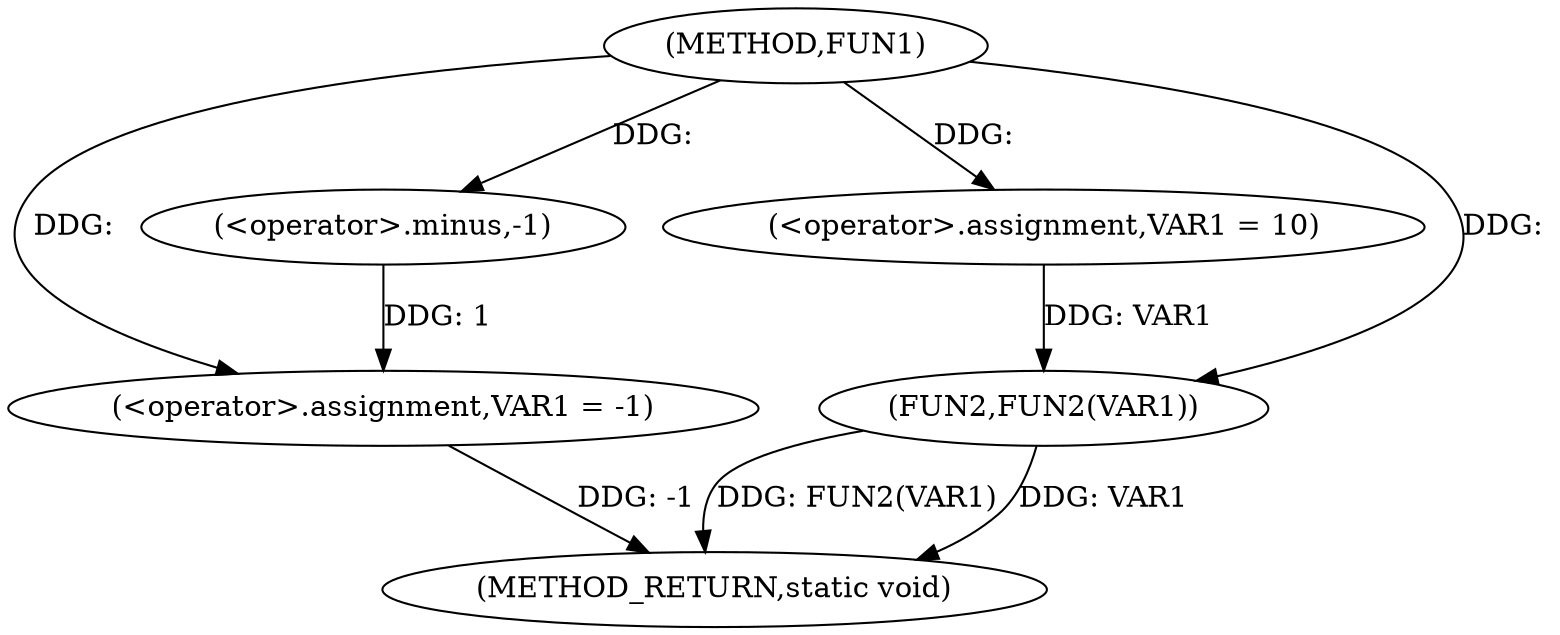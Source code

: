 digraph FUN1 {  
"1000100" [label = "(METHOD,FUN1)" ]
"1000112" [label = "(METHOD_RETURN,static void)" ]
"1000103" [label = "(<operator>.assignment,VAR1 = -1)" ]
"1000105" [label = "(<operator>.minus,-1)" ]
"1000107" [label = "(<operator>.assignment,VAR1 = 10)" ]
"1000110" [label = "(FUN2,FUN2(VAR1))" ]
  "1000103" -> "1000112"  [ label = "DDG: -1"] 
  "1000110" -> "1000112"  [ label = "DDG: FUN2(VAR1)"] 
  "1000110" -> "1000112"  [ label = "DDG: VAR1"] 
  "1000105" -> "1000103"  [ label = "DDG: 1"] 
  "1000100" -> "1000103"  [ label = "DDG: "] 
  "1000100" -> "1000105"  [ label = "DDG: "] 
  "1000100" -> "1000107"  [ label = "DDG: "] 
  "1000107" -> "1000110"  [ label = "DDG: VAR1"] 
  "1000100" -> "1000110"  [ label = "DDG: "] 
}
